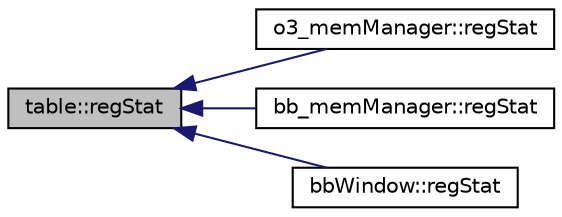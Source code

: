 digraph G
{
  edge [fontname="Helvetica",fontsize="10",labelfontname="Helvetica",labelfontsize="10"];
  node [fontname="Helvetica",fontsize="10",shape=record];
  rankdir=LR;
  Node1 [label="table::regStat",height=0.2,width=0.4,color="black", fillcolor="grey75", style="filled" fontcolor="black"];
  Node1 -> Node2 [dir=back,color="midnightblue",fontsize="10",style="solid",fontname="Helvetica"];
  Node2 [label="o3_memManager::regStat",height=0.2,width=0.4,color="black", fillcolor="white", style="filled",URL="$classo3__memManager.html#a4b60f17893db95011c3ff8e6ac4f1724"];
  Node1 -> Node3 [dir=back,color="midnightblue",fontsize="10",style="solid",fontname="Helvetica"];
  Node3 [label="bb_memManager::regStat",height=0.2,width=0.4,color="black", fillcolor="white", style="filled",URL="$classbb__memManager.html#af99573148eee435819f056a36780f970"];
  Node1 -> Node4 [dir=back,color="midnightblue",fontsize="10",style="solid",fontname="Helvetica"];
  Node4 [label="bbWindow::regStat",height=0.2,width=0.4,color="black", fillcolor="white", style="filled",URL="$classbbWindow.html#a25549e351ec87f82043ab0c2f3eb4dab"];
}
